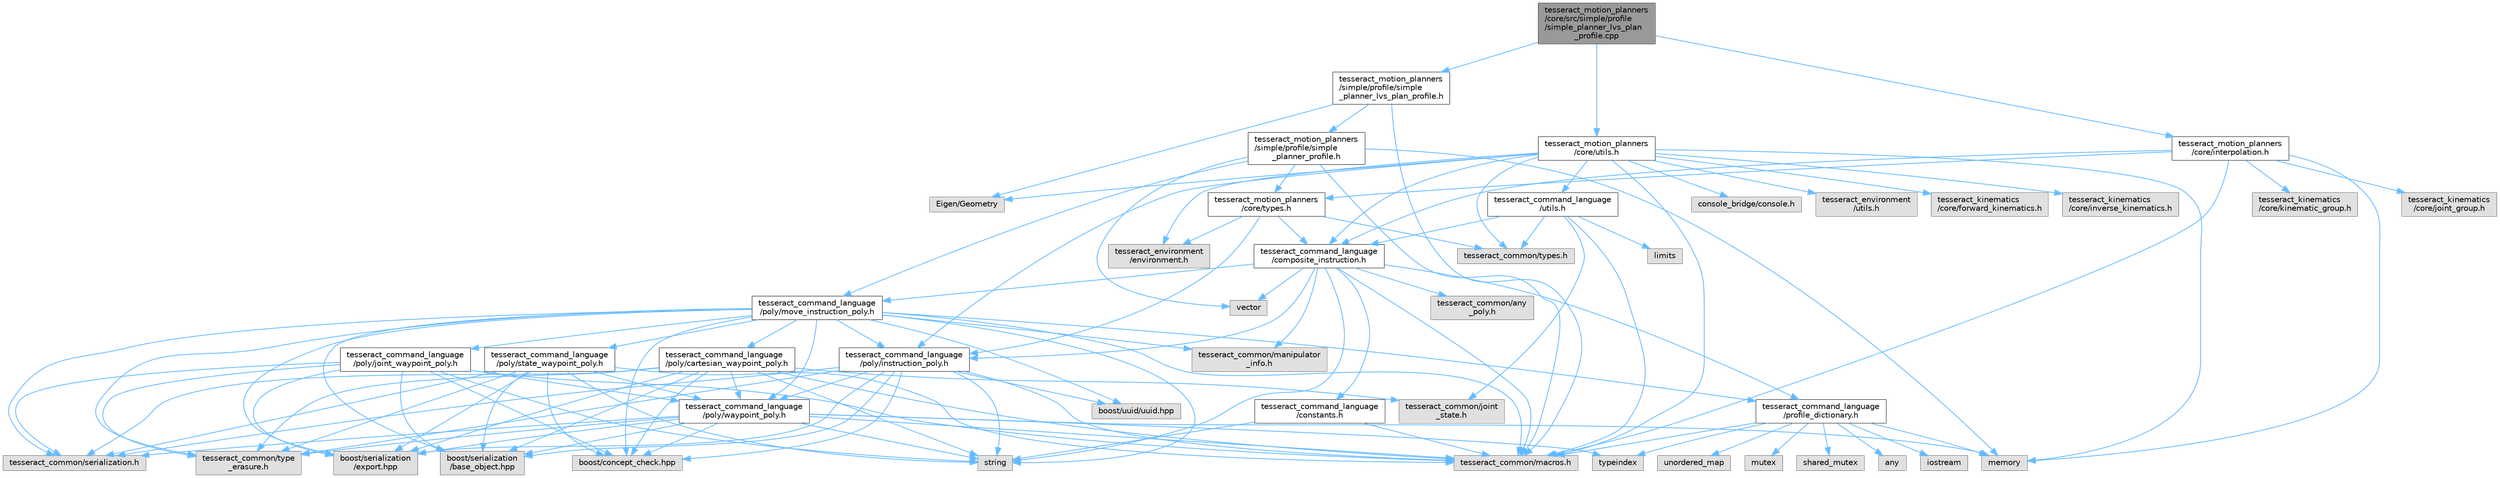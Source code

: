 digraph "tesseract_motion_planners/core/src/simple/profile/simple_planner_lvs_plan_profile.cpp"
{
 // LATEX_PDF_SIZE
  bgcolor="transparent";
  edge [fontname=Helvetica,fontsize=10,labelfontname=Helvetica,labelfontsize=10];
  node [fontname=Helvetica,fontsize=10,shape=box,height=0.2,width=0.4];
  Node1 [label="tesseract_motion_planners\l/core/src/simple/profile\l/simple_planner_lvs_plan\l_profile.cpp",height=0.2,width=0.4,color="gray40", fillcolor="grey60", style="filled", fontcolor="black",tooltip=" "];
  Node1 -> Node2 [color="steelblue1",style="solid"];
  Node2 [label="tesseract_motion_planners\l/simple/profile/simple\l_planner_lvs_plan_profile.h",height=0.2,width=0.4,color="grey40", fillcolor="white", style="filled",URL="$d6/d72/simple__planner__lvs__plan__profile_8h.html",tooltip=" "];
  Node2 -> Node3 [color="steelblue1",style="solid"];
  Node3 [label="tesseract_common/macros.h",height=0.2,width=0.4,color="grey60", fillcolor="#E0E0E0", style="filled",tooltip=" "];
  Node2 -> Node4 [color="steelblue1",style="solid"];
  Node4 [label="Eigen/Geometry",height=0.2,width=0.4,color="grey60", fillcolor="#E0E0E0", style="filled",tooltip=" "];
  Node2 -> Node5 [color="steelblue1",style="solid"];
  Node5 [label="tesseract_motion_planners\l/simple/profile/simple\l_planner_profile.h",height=0.2,width=0.4,color="grey40", fillcolor="white", style="filled",URL="$df/df0/simple__planner__profile_8h.html",tooltip=" "];
  Node5 -> Node3 [color="steelblue1",style="solid"];
  Node5 -> Node6 [color="steelblue1",style="solid"];
  Node6 [label="vector",height=0.2,width=0.4,color="grey60", fillcolor="#E0E0E0", style="filled",tooltip=" "];
  Node5 -> Node7 [color="steelblue1",style="solid"];
  Node7 [label="memory",height=0.2,width=0.4,color="grey60", fillcolor="#E0E0E0", style="filled",tooltip=" "];
  Node5 -> Node8 [color="steelblue1",style="solid"];
  Node8 [label="tesseract_command_language\l/poly/move_instruction_poly.h",height=0.2,width=0.4,color="grey40", fillcolor="white", style="filled",URL="$dc/df1/move__instruction__poly_8h.html",tooltip="The move instruction interface."];
  Node8 -> Node3 [color="steelblue1",style="solid"];
  Node8 -> Node9 [color="steelblue1",style="solid"];
  Node9 [label="string",height=0.2,width=0.4,color="grey60", fillcolor="#E0E0E0", style="filled",tooltip=" "];
  Node8 -> Node10 [color="steelblue1",style="solid"];
  Node10 [label="boost/serialization\l/base_object.hpp",height=0.2,width=0.4,color="grey60", fillcolor="#E0E0E0", style="filled",tooltip=" "];
  Node8 -> Node11 [color="steelblue1",style="solid"];
  Node11 [label="boost/serialization\l/export.hpp",height=0.2,width=0.4,color="grey60", fillcolor="#E0E0E0", style="filled",tooltip=" "];
  Node8 -> Node12 [color="steelblue1",style="solid"];
  Node12 [label="boost/concept_check.hpp",height=0.2,width=0.4,color="grey60", fillcolor="#E0E0E0", style="filled",tooltip=" "];
  Node8 -> Node13 [color="steelblue1",style="solid"];
  Node13 [label="boost/uuid/uuid.hpp",height=0.2,width=0.4,color="grey60", fillcolor="#E0E0E0", style="filled",tooltip=" "];
  Node8 -> Node14 [color="steelblue1",style="solid"];
  Node14 [label="tesseract_command_language\l/poly/instruction_poly.h",height=0.2,width=0.4,color="grey40", fillcolor="white", style="filled",URL="$d1/db1/instruction__poly_8h.html",tooltip=" "];
  Node14 -> Node3 [color="steelblue1",style="solid"];
  Node14 -> Node9 [color="steelblue1",style="solid"];
  Node14 -> Node10 [color="steelblue1",style="solid"];
  Node14 -> Node11 [color="steelblue1",style="solid"];
  Node14 -> Node12 [color="steelblue1",style="solid"];
  Node14 -> Node13 [color="steelblue1",style="solid"];
  Node14 -> Node15 [color="steelblue1",style="solid"];
  Node15 [label="tesseract_command_language\l/poly/waypoint_poly.h",height=0.2,width=0.4,color="grey40", fillcolor="white", style="filled",URL="$d3/dc4/waypoint__poly_8h.html",tooltip=" "];
  Node15 -> Node3 [color="steelblue1",style="solid"];
  Node15 -> Node7 [color="steelblue1",style="solid"];
  Node15 -> Node9 [color="steelblue1",style="solid"];
  Node15 -> Node16 [color="steelblue1",style="solid"];
  Node16 [label="typeindex",height=0.2,width=0.4,color="grey60", fillcolor="#E0E0E0", style="filled",tooltip=" "];
  Node15 -> Node10 [color="steelblue1",style="solid"];
  Node15 -> Node11 [color="steelblue1",style="solid"];
  Node15 -> Node12 [color="steelblue1",style="solid"];
  Node15 -> Node17 [color="steelblue1",style="solid"];
  Node17 [label="tesseract_common/serialization.h",height=0.2,width=0.4,color="grey60", fillcolor="#E0E0E0", style="filled",tooltip=" "];
  Node15 -> Node18 [color="steelblue1",style="solid"];
  Node18 [label="tesseract_common/type\l_erasure.h",height=0.2,width=0.4,color="grey60", fillcolor="#E0E0E0", style="filled",tooltip=" "];
  Node14 -> Node17 [color="steelblue1",style="solid"];
  Node14 -> Node18 [color="steelblue1",style="solid"];
  Node8 -> Node19 [color="steelblue1",style="solid"];
  Node19 [label="tesseract_command_language\l/poly/cartesian_waypoint_poly.h",height=0.2,width=0.4,color="grey40", fillcolor="white", style="filled",URL="$d7/df9/cartesian__waypoint__poly_8h.html",tooltip="The cartesian waypoint interface."];
  Node19 -> Node3 [color="steelblue1",style="solid"];
  Node19 -> Node9 [color="steelblue1",style="solid"];
  Node19 -> Node10 [color="steelblue1",style="solid"];
  Node19 -> Node11 [color="steelblue1",style="solid"];
  Node19 -> Node12 [color="steelblue1",style="solid"];
  Node19 -> Node15 [color="steelblue1",style="solid"];
  Node19 -> Node20 [color="steelblue1",style="solid"];
  Node20 [label="tesseract_common/joint\l_state.h",height=0.2,width=0.4,color="grey60", fillcolor="#E0E0E0", style="filled",tooltip=" "];
  Node19 -> Node17 [color="steelblue1",style="solid"];
  Node19 -> Node18 [color="steelblue1",style="solid"];
  Node8 -> Node21 [color="steelblue1",style="solid"];
  Node21 [label="tesseract_command_language\l/poly/joint_waypoint_poly.h",height=0.2,width=0.4,color="grey40", fillcolor="white", style="filled",URL="$d1/d66/joint__waypoint__poly_8h.html",tooltip="The joint waypoint interface."];
  Node21 -> Node3 [color="steelblue1",style="solid"];
  Node21 -> Node9 [color="steelblue1",style="solid"];
  Node21 -> Node10 [color="steelblue1",style="solid"];
  Node21 -> Node11 [color="steelblue1",style="solid"];
  Node21 -> Node12 [color="steelblue1",style="solid"];
  Node21 -> Node15 [color="steelblue1",style="solid"];
  Node21 -> Node17 [color="steelblue1",style="solid"];
  Node21 -> Node18 [color="steelblue1",style="solid"];
  Node8 -> Node22 [color="steelblue1",style="solid"];
  Node22 [label="tesseract_command_language\l/poly/state_waypoint_poly.h",height=0.2,width=0.4,color="grey40", fillcolor="white", style="filled",URL="$d7/d22/state__waypoint__poly_8h.html",tooltip="The state waypoint interface."];
  Node22 -> Node3 [color="steelblue1",style="solid"];
  Node22 -> Node9 [color="steelblue1",style="solid"];
  Node22 -> Node10 [color="steelblue1",style="solid"];
  Node22 -> Node11 [color="steelblue1",style="solid"];
  Node22 -> Node12 [color="steelblue1",style="solid"];
  Node22 -> Node15 [color="steelblue1",style="solid"];
  Node22 -> Node17 [color="steelblue1",style="solid"];
  Node22 -> Node18 [color="steelblue1",style="solid"];
  Node8 -> Node15 [color="steelblue1",style="solid"];
  Node8 -> Node23 [color="steelblue1",style="solid"];
  Node23 [label="tesseract_command_language\l/profile_dictionary.h",height=0.2,width=0.4,color="grey40", fillcolor="white", style="filled",URL="$dd/dd6/profile__dictionary_8h.html",tooltip="This is a profile dictionary for storing all profiles."];
  Node23 -> Node3 [color="steelblue1",style="solid"];
  Node23 -> Node24 [color="steelblue1",style="solid"];
  Node24 [label="any",height=0.2,width=0.4,color="grey60", fillcolor="#E0E0E0", style="filled",tooltip=" "];
  Node23 -> Node25 [color="steelblue1",style="solid"];
  Node25 [label="iostream",height=0.2,width=0.4,color="grey60", fillcolor="#E0E0E0", style="filled",tooltip=" "];
  Node23 -> Node16 [color="steelblue1",style="solid"];
  Node23 -> Node26 [color="steelblue1",style="solid"];
  Node26 [label="unordered_map",height=0.2,width=0.4,color="grey60", fillcolor="#E0E0E0", style="filled",tooltip=" "];
  Node23 -> Node7 [color="steelblue1",style="solid"];
  Node23 -> Node27 [color="steelblue1",style="solid"];
  Node27 [label="mutex",height=0.2,width=0.4,color="grey60", fillcolor="#E0E0E0", style="filled",tooltip=" "];
  Node23 -> Node28 [color="steelblue1",style="solid"];
  Node28 [label="shared_mutex",height=0.2,width=0.4,color="grey60", fillcolor="#E0E0E0", style="filled",tooltip=" "];
  Node8 -> Node29 [color="steelblue1",style="solid"];
  Node29 [label="tesseract_common/manipulator\l_info.h",height=0.2,width=0.4,color="grey60", fillcolor="#E0E0E0", style="filled",tooltip=" "];
  Node8 -> Node17 [color="steelblue1",style="solid"];
  Node8 -> Node18 [color="steelblue1",style="solid"];
  Node5 -> Node30 [color="steelblue1",style="solid"];
  Node30 [label="tesseract_motion_planners\l/core/types.h",height=0.2,width=0.4,color="grey40", fillcolor="white", style="filled",URL="$d1/d6d/tesseract__motion__planners_2core_2include_2tesseract__motion__planners_2core_2types_8h.html",tooltip=" "];
  Node30 -> Node31 [color="steelblue1",style="solid"];
  Node31 [label="tesseract_environment\l/environment.h",height=0.2,width=0.4,color="grey60", fillcolor="#E0E0E0", style="filled",tooltip=" "];
  Node30 -> Node32 [color="steelblue1",style="solid"];
  Node32 [label="tesseract_common/types.h",height=0.2,width=0.4,color="grey60", fillcolor="#E0E0E0", style="filled",tooltip=" "];
  Node30 -> Node14 [color="steelblue1",style="solid"];
  Node30 -> Node33 [color="steelblue1",style="solid"];
  Node33 [label="tesseract_command_language\l/composite_instruction.h",height=0.2,width=0.4,color="grey40", fillcolor="white", style="filled",URL="$d5/df7/composite__instruction_8h.html",tooltip=" "];
  Node33 -> Node3 [color="steelblue1",style="solid"];
  Node33 -> Node6 [color="steelblue1",style="solid"];
  Node33 -> Node9 [color="steelblue1",style="solid"];
  Node33 -> Node14 [color="steelblue1",style="solid"];
  Node33 -> Node8 [color="steelblue1",style="solid"];
  Node33 -> Node34 [color="steelblue1",style="solid"];
  Node34 [label="tesseract_command_language\l/constants.h",height=0.2,width=0.4,color="grey40", fillcolor="white", style="filled",URL="$d2/d6f/constants_8h.html",tooltip="Containst Tesseract Command Language constants."];
  Node34 -> Node3 [color="steelblue1",style="solid"];
  Node34 -> Node9 [color="steelblue1",style="solid"];
  Node33 -> Node23 [color="steelblue1",style="solid"];
  Node33 -> Node29 [color="steelblue1",style="solid"];
  Node33 -> Node35 [color="steelblue1",style="solid"];
  Node35 [label="tesseract_common/any\l_poly.h",height=0.2,width=0.4,color="grey60", fillcolor="#E0E0E0", style="filled",tooltip=" "];
  Node1 -> Node36 [color="steelblue1",style="solid"];
  Node36 [label="tesseract_motion_planners\l/core/utils.h",height=0.2,width=0.4,color="grey40", fillcolor="white", style="filled",URL="$d9/d8b/tesseract__motion__planners_2core_2include_2tesseract__motion__planners_2core_2utils_8h.html",tooltip="Planner utility functions."];
  Node36 -> Node3 [color="steelblue1",style="solid"];
  Node36 -> Node4 [color="steelblue1",style="solid"];
  Node36 -> Node7 [color="steelblue1",style="solid"];
  Node36 -> Node37 [color="steelblue1",style="solid"];
  Node37 [label="console_bridge/console.h",height=0.2,width=0.4,color="grey60", fillcolor="#E0E0E0", style="filled",tooltip=" "];
  Node36 -> Node31 [color="steelblue1",style="solid"];
  Node36 -> Node38 [color="steelblue1",style="solid"];
  Node38 [label="tesseract_environment\l/utils.h",height=0.2,width=0.4,color="grey60", fillcolor="#E0E0E0", style="filled",tooltip=" "];
  Node36 -> Node39 [color="steelblue1",style="solid"];
  Node39 [label="tesseract_kinematics\l/core/forward_kinematics.h",height=0.2,width=0.4,color="grey60", fillcolor="#E0E0E0", style="filled",tooltip=" "];
  Node36 -> Node40 [color="steelblue1",style="solid"];
  Node40 [label="tesseract_kinematics\l/core/inverse_kinematics.h",height=0.2,width=0.4,color="grey60", fillcolor="#E0E0E0", style="filled",tooltip=" "];
  Node36 -> Node14 [color="steelblue1",style="solid"];
  Node36 -> Node33 [color="steelblue1",style="solid"];
  Node36 -> Node41 [color="steelblue1",style="solid"];
  Node41 [label="tesseract_command_language\l/utils.h",height=0.2,width=0.4,color="grey40", fillcolor="white", style="filled",URL="$d6/d75/tesseract__command__language_2include_2tesseract__command__language_2utils_8h.html",tooltip=" "];
  Node41 -> Node3 [color="steelblue1",style="solid"];
  Node41 -> Node42 [color="steelblue1",style="solid"];
  Node42 [label="limits",height=0.2,width=0.4,color="grey60", fillcolor="#E0E0E0", style="filled",tooltip=" "];
  Node41 -> Node33 [color="steelblue1",style="solid"];
  Node41 -> Node20 [color="steelblue1",style="solid"];
  Node41 -> Node32 [color="steelblue1",style="solid"];
  Node36 -> Node32 [color="steelblue1",style="solid"];
  Node1 -> Node43 [color="steelblue1",style="solid"];
  Node43 [label="tesseract_motion_planners\l/core/interpolation.h",height=0.2,width=0.4,color="grey40", fillcolor="white", style="filled",URL="$d3/d08/interpolation_8h.html",tooltip="Provides interpolation utils."];
  Node43 -> Node3 [color="steelblue1",style="solid"];
  Node43 -> Node7 [color="steelblue1",style="solid"];
  Node43 -> Node33 [color="steelblue1",style="solid"];
  Node43 -> Node44 [color="steelblue1",style="solid"];
  Node44 [label="tesseract_kinematics\l/core/joint_group.h",height=0.2,width=0.4,color="grey60", fillcolor="#E0E0E0", style="filled",tooltip=" "];
  Node43 -> Node45 [color="steelblue1",style="solid"];
  Node45 [label="tesseract_kinematics\l/core/kinematic_group.h",height=0.2,width=0.4,color="grey60", fillcolor="#E0E0E0", style="filled",tooltip=" "];
  Node43 -> Node30 [color="steelblue1",style="solid"];
}

